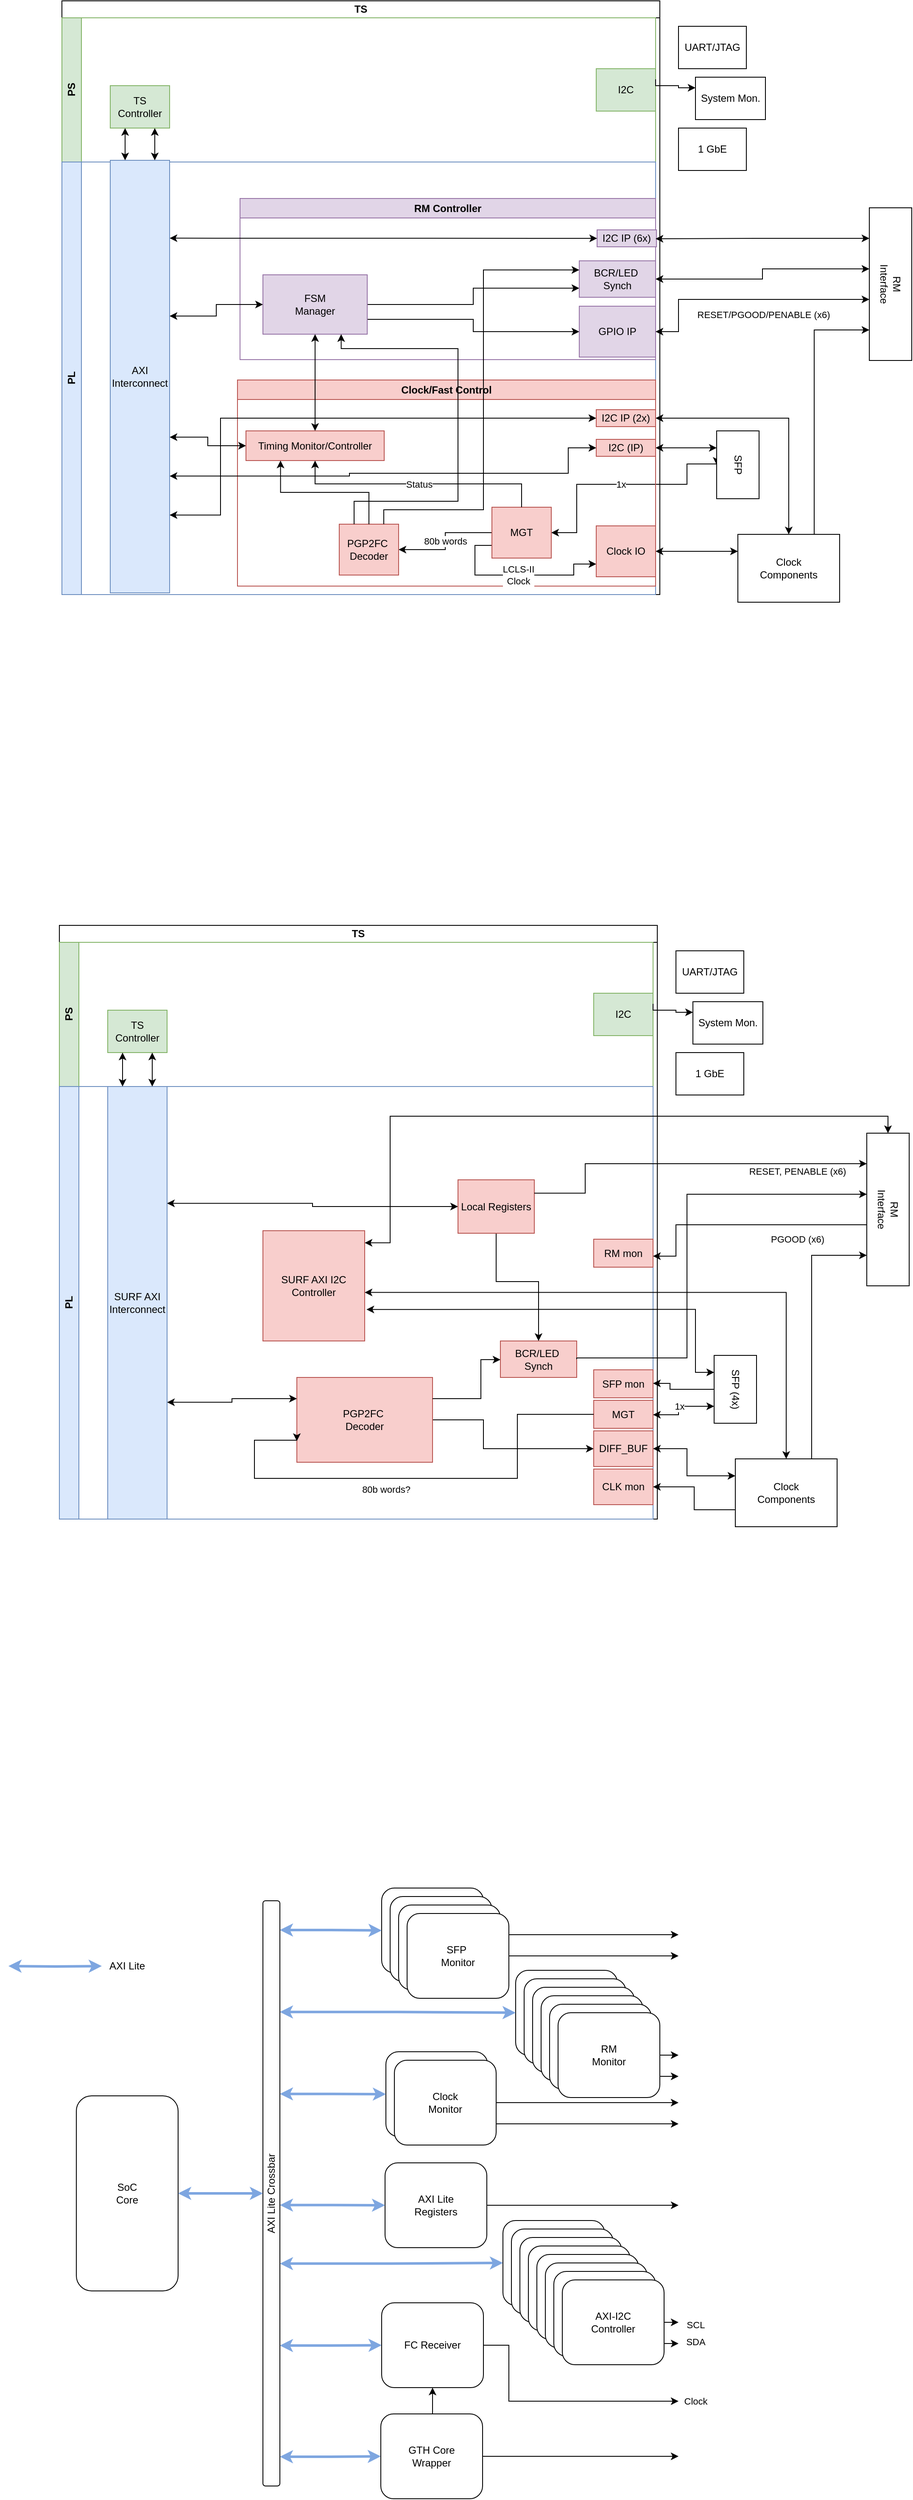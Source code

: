 <mxfile version="24.7.6">
  <diagram name="Page-1" id="CqhaXGUnET5LxAteUmj5">
    <mxGraphModel dx="1434" dy="795" grid="1" gridSize="10" guides="1" tooltips="1" connect="1" arrows="1" fold="1" page="1" pageScale="1" pageWidth="850" pageHeight="1100" math="0" shadow="0">
      <root>
        <mxCell id="0" />
        <mxCell id="1" parent="0" />
        <mxCell id="Aew9ZYFixLs8qTHqgGnk-2" value="TS" style="swimlane;whiteSpace=wrap;html=1;startSize=20;" parent="1" vertex="1">
          <mxGeometry x="73" y="50" width="705" height="700" as="geometry" />
        </mxCell>
        <mxCell id="Aew9ZYFixLs8qTHqgGnk-7" value="PS" style="swimlane;horizontal=0;whiteSpace=wrap;html=1;startSize=23;fillColor=#d5e8d4;strokeColor=#82b366;" parent="Aew9ZYFixLs8qTHqgGnk-2" vertex="1">
          <mxGeometry y="20" width="700" height="170" as="geometry">
            <mxRectangle y="20" width="50" height="40" as="alternateBounds" />
          </mxGeometry>
        </mxCell>
        <mxCell id="Aew9ZYFixLs8qTHqgGnk-25" value="I2C" style="rounded=0;whiteSpace=wrap;html=1;fillColor=#d5e8d4;strokeColor=#82b366;" parent="Aew9ZYFixLs8qTHqgGnk-7" vertex="1">
          <mxGeometry x="630" y="60" width="70" height="50" as="geometry" />
        </mxCell>
        <mxCell id="GRR1u5Q0CJ5hzIqDat_0-5" value="TS Controller" style="rounded=0;whiteSpace=wrap;html=1;fillColor=#d5e8d4;strokeColor=#82b366;" parent="Aew9ZYFixLs8qTHqgGnk-7" vertex="1">
          <mxGeometry x="57" y="80" width="70" height="50" as="geometry" />
        </mxCell>
        <mxCell id="Aew9ZYFixLs8qTHqgGnk-9" value="PL" style="swimlane;horizontal=0;whiteSpace=wrap;html=1;startSize=23;fillColor=#dae8fc;strokeColor=#6c8ebf;" parent="Aew9ZYFixLs8qTHqgGnk-2" vertex="1">
          <mxGeometry y="190" width="700" height="510" as="geometry">
            <mxRectangle y="30" width="50" height="40" as="alternateBounds" />
          </mxGeometry>
        </mxCell>
        <mxCell id="Aew9ZYFixLs8qTHqgGnk-12" value="AXI&lt;br&gt;Interconnect" style="rounded=0;whiteSpace=wrap;html=1;points=[[0,0,0,0,0],[0,0.25,0,0,0],[0,0.5,0,0,0],[0,0.75,0,0,0],[0,1,0,0,0],[0.25,0,0,0,0],[0.25,1,0,0,0],[0.5,0,0,0,0],[0.5,1,0,0,0],[0.75,0,0,0,0],[0.75,1,0,0,0],[1,0,0,0,0],[1,0.09,0,0,0],[1,0.18,0,0,0],[1,0.27,0,0,0],[1,0.36,0,0,0],[1,0.45,0,0,0],[1,0.55,0,0,0],[1,0.64,0,0,0],[1,0.73,0,0,0],[1,0.82,0,0,0],[1,0.91,0,0,0],[1,1,0,0,0]];fillColor=#dae8fc;strokeColor=#6c8ebf;" parent="Aew9ZYFixLs8qTHqgGnk-9" vertex="1">
          <mxGeometry x="57" y="-2" width="70" height="510" as="geometry" />
        </mxCell>
        <mxCell id="Aew9ZYFixLs8qTHqgGnk-63" value="RM Controller" style="swimlane;whiteSpace=wrap;html=1;shadow=0;fillColor=#e1d5e7;strokeColor=#9673a6;" parent="Aew9ZYFixLs8qTHqgGnk-9" vertex="1">
          <mxGeometry x="210" y="43" width="490" height="190" as="geometry">
            <mxRectangle x="210" y="43" width="110" height="30" as="alternateBounds" />
          </mxGeometry>
        </mxCell>
        <mxCell id="Aew9ZYFixLs8qTHqgGnk-15" value="I2C IP (6x)" style="rounded=0;whiteSpace=wrap;html=1;fillColor=#e1d5e7;strokeColor=#9673a6;" parent="Aew9ZYFixLs8qTHqgGnk-63" vertex="1">
          <mxGeometry x="421" y="37" width="70" height="20" as="geometry" />
        </mxCell>
        <mxCell id="Aew9ZYFixLs8qTHqgGnk-67" value="GPIO IP" style="rounded=0;whiteSpace=wrap;html=1;fillColor=#e1d5e7;strokeColor=#9673a6;" parent="Aew9ZYFixLs8qTHqgGnk-63" vertex="1">
          <mxGeometry x="400" y="127" width="90" height="60" as="geometry" />
        </mxCell>
        <mxCell id="cQSuOGyOB_pb9bCfW72r-6" style="edgeStyle=orthogonalEdgeStyle;rounded=0;orthogonalLoop=1;jettySize=auto;html=1;exitX=1;exitY=0.75;exitDx=0;exitDy=0;entryX=0;entryY=0.5;entryDx=0;entryDy=0;" parent="Aew9ZYFixLs8qTHqgGnk-63" source="cQSuOGyOB_pb9bCfW72r-3" target="Aew9ZYFixLs8qTHqgGnk-67" edge="1">
          <mxGeometry relative="1" as="geometry" />
        </mxCell>
        <mxCell id="cQSuOGyOB_pb9bCfW72r-7" style="edgeStyle=orthogonalEdgeStyle;rounded=0;orthogonalLoop=1;jettySize=auto;html=1;exitX=1;exitY=0.5;exitDx=0;exitDy=0;entryX=0;entryY=0.75;entryDx=0;entryDy=0;" parent="Aew9ZYFixLs8qTHqgGnk-63" source="cQSuOGyOB_pb9bCfW72r-3" target="cQSuOGyOB_pb9bCfW72r-4" edge="1">
          <mxGeometry relative="1" as="geometry" />
        </mxCell>
        <mxCell id="cQSuOGyOB_pb9bCfW72r-3" value="FSM&lt;br&gt;Manager" style="rounded=0;whiteSpace=wrap;html=1;fillColor=#e1d5e7;strokeColor=#9673a6;" parent="Aew9ZYFixLs8qTHqgGnk-63" vertex="1">
          <mxGeometry x="27" y="90" width="123" height="70" as="geometry" />
        </mxCell>
        <mxCell id="cQSuOGyOB_pb9bCfW72r-4" value="BCR/LED&amp;nbsp;&lt;br&gt;Synch" style="rounded=0;whiteSpace=wrap;html=1;fillColor=#e1d5e7;strokeColor=#9673a6;" parent="Aew9ZYFixLs8qTHqgGnk-63" vertex="1">
          <mxGeometry x="400" y="73.5" width="90" height="43" as="geometry" />
        </mxCell>
        <mxCell id="cQSuOGyOB_pb9bCfW72r-9" style="edgeStyle=orthogonalEdgeStyle;rounded=0;orthogonalLoop=1;jettySize=auto;html=1;exitX=0;exitY=0.5;exitDx=0;exitDy=0;entryX=1;entryY=0.18;entryDx=0;entryDy=0;entryPerimeter=0;startArrow=classic;startFill=1;" parent="Aew9ZYFixLs8qTHqgGnk-9" source="Aew9ZYFixLs8qTHqgGnk-15" target="Aew9ZYFixLs8qTHqgGnk-12" edge="1">
          <mxGeometry relative="1" as="geometry">
            <Array as="points">
              <mxPoint x="127" y="90" />
            </Array>
          </mxGeometry>
        </mxCell>
        <mxCell id="cQSuOGyOB_pb9bCfW72r-13" style="edgeStyle=orthogonalEdgeStyle;rounded=0;orthogonalLoop=1;jettySize=auto;html=1;exitX=0;exitY=0.5;exitDx=0;exitDy=0;entryX=1;entryY=0.36;entryDx=0;entryDy=0;entryPerimeter=0;startArrow=classic;startFill=1;" parent="Aew9ZYFixLs8qTHqgGnk-9" source="cQSuOGyOB_pb9bCfW72r-3" target="Aew9ZYFixLs8qTHqgGnk-12" edge="1">
          <mxGeometry relative="1" as="geometry" />
        </mxCell>
        <mxCell id="GRR1u5Q0CJ5hzIqDat_0-6" style="edgeStyle=orthogonalEdgeStyle;rounded=0;orthogonalLoop=1;jettySize=auto;html=1;exitX=0.25;exitY=1;exitDx=0;exitDy=0;entryX=0.25;entryY=0;entryDx=0;entryDy=0;entryPerimeter=0;startArrow=classic;startFill=1;" parent="Aew9ZYFixLs8qTHqgGnk-2" source="GRR1u5Q0CJ5hzIqDat_0-5" target="Aew9ZYFixLs8qTHqgGnk-12" edge="1">
          <mxGeometry relative="1" as="geometry" />
        </mxCell>
        <mxCell id="GRR1u5Q0CJ5hzIqDat_0-7" style="edgeStyle=orthogonalEdgeStyle;rounded=0;orthogonalLoop=1;jettySize=auto;html=1;exitX=0.75;exitY=1;exitDx=0;exitDy=0;entryX=0.75;entryY=0;entryDx=0;entryDy=0;entryPerimeter=0;startArrow=classic;startFill=1;" parent="Aew9ZYFixLs8qTHqgGnk-2" source="GRR1u5Q0CJ5hzIqDat_0-5" target="Aew9ZYFixLs8qTHqgGnk-12" edge="1">
          <mxGeometry relative="1" as="geometry" />
        </mxCell>
        <mxCell id="GRR1u5Q0CJ5hzIqDat_0-3" value="" style="edgeStyle=orthogonalEdgeStyle;rounded=0;orthogonalLoop=1;jettySize=auto;html=1;exitX=0.2;exitY=1;exitDx=0;exitDy=0;exitPerimeter=0;entryX=1;entryY=0.25;entryDx=0;entryDy=0;startArrow=classic;startFill=1;" parent="1" source="Aew9ZYFixLs8qTHqgGnk-18" target="Aew9ZYFixLs8qTHqgGnk-63" edge="1">
          <mxGeometry relative="1" as="geometry" />
        </mxCell>
        <mxCell id="Aew9ZYFixLs8qTHqgGnk-18" value="RM&lt;br&gt;Interface" style="rounded=0;whiteSpace=wrap;html=1;rotation=90;points=[[0,0,0,0,0],[0,0.2,0,0,0],[0,0.25,0,0,0],[0,0.4,0,0,0],[0,0.5,0,0,0],[0,0.6,0,0,0],[0,0.75,0,0,0],[0,0.8,0,0,0],[0,1,0,0,0],[0.2,1,0,0,0],[0.25,0,0,0,0],[0.4,1,0,0,0],[0.5,0,0,0,0],[0.6,1,0,0,0],[0.75,0,0,0,0],[0.8,1,0,0,0],[1,0,0,0,0],[1,0.25,0,0,0],[1,0.5,0,0,0],[1,0.75,0,0,0],[1,1,0,0,0]];" parent="1" vertex="1">
          <mxGeometry x="960" y="359" width="180" height="50" as="geometry" />
        </mxCell>
        <mxCell id="Aew9ZYFixLs8qTHqgGnk-44" value="1x" style="edgeStyle=orthogonalEdgeStyle;rounded=0;orthogonalLoop=1;jettySize=auto;html=1;exitX=0.5;exitY=1;exitDx=0;exitDy=0;entryX=1;entryY=0.5;entryDx=0;entryDy=0;startArrow=classic;startFill=1;" parent="1" source="Aew9ZYFixLs8qTHqgGnk-20" target="Aew9ZYFixLs8qTHqgGnk-32" edge="1">
          <mxGeometry relative="1" as="geometry">
            <Array as="points">
              <mxPoint x="810" y="596" />
              <mxPoint x="810" y="620" />
              <mxPoint x="680" y="620" />
              <mxPoint x="680" y="677" />
            </Array>
          </mxGeometry>
        </mxCell>
        <mxCell id="Aew9ZYFixLs8qTHqgGnk-57" style="edgeStyle=orthogonalEdgeStyle;rounded=0;orthogonalLoop=1;jettySize=auto;html=1;exitX=0.25;exitY=1;exitDx=0;exitDy=0;entryX=1;entryY=0.5;entryDx=0;entryDy=0;startArrow=classic;startFill=1;" parent="1" source="Aew9ZYFixLs8qTHqgGnk-20" target="Aew9ZYFixLs8qTHqgGnk-17" edge="1">
          <mxGeometry relative="1" as="geometry" />
        </mxCell>
        <mxCell id="Aew9ZYFixLs8qTHqgGnk-20" value="SFP" style="rounded=0;whiteSpace=wrap;html=1;rotation=90;" parent="1" vertex="1">
          <mxGeometry x="830" y="572" width="80" height="50" as="geometry" />
        </mxCell>
        <mxCell id="Aew9ZYFixLs8qTHqgGnk-23" value="System Mon." style="rounded=0;whiteSpace=wrap;html=1;rotation=0;" parent="1" vertex="1">
          <mxGeometry x="820" y="140" width="82.5" height="50" as="geometry" />
        </mxCell>
        <mxCell id="Aew9ZYFixLs8qTHqgGnk-49" style="edgeStyle=orthogonalEdgeStyle;rounded=0;orthogonalLoop=1;jettySize=auto;html=1;exitX=0.5;exitY=0;exitDx=0;exitDy=0;entryX=1;entryY=0.5;entryDx=0;entryDy=0;startArrow=classic;startFill=1;" parent="1" source="Aew9ZYFixLs8qTHqgGnk-27" target="Aew9ZYFixLs8qTHqgGnk-31" edge="1">
          <mxGeometry relative="1" as="geometry">
            <Array as="points">
              <mxPoint x="930" y="542" />
            </Array>
          </mxGeometry>
        </mxCell>
        <mxCell id="Aew9ZYFixLs8qTHqgGnk-51" style="edgeStyle=orthogonalEdgeStyle;rounded=0;orthogonalLoop=1;jettySize=auto;html=1;exitX=0;exitY=0.25;exitDx=0;exitDy=0;entryX=1;entryY=0.5;entryDx=0;entryDy=0;startArrow=classic;startFill=1;" parent="1" source="Aew9ZYFixLs8qTHqgGnk-27" target="Aew9ZYFixLs8qTHqgGnk-28" edge="1">
          <mxGeometry relative="1" as="geometry">
            <Array as="points">
              <mxPoint x="870" y="699" />
            </Array>
          </mxGeometry>
        </mxCell>
        <mxCell id="cQSuOGyOB_pb9bCfW72r-11" style="edgeStyle=orthogonalEdgeStyle;rounded=0;orthogonalLoop=1;jettySize=auto;html=1;exitX=0.75;exitY=0;exitDx=0;exitDy=0;entryX=0.8;entryY=1;entryDx=0;entryDy=0;entryPerimeter=0;" parent="1" source="Aew9ZYFixLs8qTHqgGnk-27" target="Aew9ZYFixLs8qTHqgGnk-18" edge="1">
          <mxGeometry relative="1" as="geometry">
            <Array as="points">
              <mxPoint x="960" y="438" />
            </Array>
          </mxGeometry>
        </mxCell>
        <mxCell id="Aew9ZYFixLs8qTHqgGnk-27" value="Clock&lt;br&gt;Components" style="rounded=0;whiteSpace=wrap;html=1;rotation=0;" parent="1" vertex="1">
          <mxGeometry x="870" y="679" width="120" height="80" as="geometry" />
        </mxCell>
        <mxCell id="Aew9ZYFixLs8qTHqgGnk-29" value="1 GbE" style="rounded=0;whiteSpace=wrap;html=1;rotation=0;" parent="1" vertex="1">
          <mxGeometry x="800" y="200" width="80" height="50" as="geometry" />
        </mxCell>
        <mxCell id="Aew9ZYFixLs8qTHqgGnk-30" value="UART/JTAG" style="rounded=0;whiteSpace=wrap;html=1;rotation=0;" parent="1" vertex="1">
          <mxGeometry x="800" y="80" width="80" height="50" as="geometry" />
        </mxCell>
        <mxCell id="Aew9ZYFixLs8qTHqgGnk-53" value="Clock/Fast Control" style="swimlane;whiteSpace=wrap;html=1;fillColor=#f8cecc;strokeColor=#b85450;" parent="1" vertex="1">
          <mxGeometry x="280" y="497" width="493" height="243" as="geometry">
            <mxRectangle x="280" y="497" width="140" height="30" as="alternateBounds" />
          </mxGeometry>
        </mxCell>
        <mxCell id="Aew9ZYFixLs8qTHqgGnk-33" value="Timing Monitor/Controller" style="rounded=0;whiteSpace=wrap;html=1;fillColor=#f8cecc;strokeColor=#b85450;" parent="Aew9ZYFixLs8qTHqgGnk-53" vertex="1">
          <mxGeometry x="10" y="60" width="163" height="35" as="geometry" />
        </mxCell>
        <mxCell id="Aew9ZYFixLs8qTHqgGnk-59" value="80b words" style="edgeStyle=orthogonalEdgeStyle;rounded=0;orthogonalLoop=1;jettySize=auto;html=1;exitX=0;exitY=0.5;exitDx=0;exitDy=0;entryX=1;entryY=0.5;entryDx=0;entryDy=0;" parent="Aew9ZYFixLs8qTHqgGnk-53" source="Aew9ZYFixLs8qTHqgGnk-32" target="Aew9ZYFixLs8qTHqgGnk-21" edge="1">
          <mxGeometry relative="1" as="geometry" />
        </mxCell>
        <mxCell id="cQSuOGyOB_pb9bCfW72r-1" value="LCLS-II&lt;br&gt;Clock" style="edgeStyle=orthogonalEdgeStyle;rounded=0;orthogonalLoop=1;jettySize=auto;html=1;exitX=0;exitY=0.75;exitDx=0;exitDy=0;entryX=0;entryY=0.75;entryDx=0;entryDy=0;" parent="Aew9ZYFixLs8qTHqgGnk-53" source="Aew9ZYFixLs8qTHqgGnk-32" target="Aew9ZYFixLs8qTHqgGnk-28" edge="1">
          <mxGeometry relative="1" as="geometry">
            <mxPoint x="50" y="-47" as="targetPoint" />
          </mxGeometry>
        </mxCell>
        <mxCell id="Aew9ZYFixLs8qTHqgGnk-32" value="MGT" style="rounded=0;whiteSpace=wrap;html=1;fillColor=#f8cecc;strokeColor=#b85450;" parent="Aew9ZYFixLs8qTHqgGnk-53" vertex="1">
          <mxGeometry x="300" y="150" width="70" height="60" as="geometry" />
        </mxCell>
        <mxCell id="Aew9ZYFixLs8qTHqgGnk-17" value="I2C (IP)" style="rounded=0;whiteSpace=wrap;html=1;fillColor=#f8cecc;strokeColor=#b85450;" parent="Aew9ZYFixLs8qTHqgGnk-53" vertex="1">
          <mxGeometry x="423" y="70" width="70" height="20" as="geometry" />
        </mxCell>
        <mxCell id="Aew9ZYFixLs8qTHqgGnk-21" value="PGP2FC&amp;nbsp;&lt;br&gt;Decoder" style="rounded=0;whiteSpace=wrap;html=1;fillColor=#f8cecc;strokeColor=#b85450;" parent="Aew9ZYFixLs8qTHqgGnk-53" vertex="1">
          <mxGeometry x="120" y="170" width="70" height="60" as="geometry" />
        </mxCell>
        <mxCell id="Aew9ZYFixLs8qTHqgGnk-28" value="Clock IO" style="rounded=0;whiteSpace=wrap;html=1;fillColor=#f8cecc;strokeColor=#b85450;" parent="Aew9ZYFixLs8qTHqgGnk-53" vertex="1">
          <mxGeometry x="423" y="172" width="70" height="60" as="geometry" />
        </mxCell>
        <mxCell id="Aew9ZYFixLs8qTHqgGnk-31" value="I2C IP (2x)" style="rounded=0;whiteSpace=wrap;html=1;fillColor=#f8cecc;strokeColor=#b85450;" parent="Aew9ZYFixLs8qTHqgGnk-53" vertex="1">
          <mxGeometry x="423" y="35" width="70" height="20" as="geometry" />
        </mxCell>
        <mxCell id="Aew9ZYFixLs8qTHqgGnk-42" value="Status" style="edgeStyle=orthogonalEdgeStyle;rounded=0;orthogonalLoop=1;jettySize=auto;html=1;exitX=0.5;exitY=0;exitDx=0;exitDy=0;entryX=0.5;entryY=1;entryDx=0;entryDy=0;" parent="Aew9ZYFixLs8qTHqgGnk-53" source="Aew9ZYFixLs8qTHqgGnk-32" target="Aew9ZYFixLs8qTHqgGnk-33" edge="1">
          <mxGeometry x="-0.004" relative="1" as="geometry">
            <mxPoint as="offset" />
          </mxGeometry>
        </mxCell>
        <mxCell id="Aew9ZYFixLs8qTHqgGnk-39" style="edgeStyle=orthogonalEdgeStyle;rounded=0;orthogonalLoop=1;jettySize=auto;html=1;exitX=0.25;exitY=1;exitDx=0;exitDy=0;entryX=0.5;entryY=0;entryDx=0;entryDy=0;startArrow=classic;startFill=1;endArrow=none;endFill=0;" parent="Aew9ZYFixLs8qTHqgGnk-53" source="Aew9ZYFixLs8qTHqgGnk-33" target="Aew9ZYFixLs8qTHqgGnk-21" edge="1">
          <mxGeometry relative="1" as="geometry" />
        </mxCell>
        <mxCell id="cQSuOGyOB_pb9bCfW72r-2" style="edgeStyle=orthogonalEdgeStyle;rounded=0;orthogonalLoop=1;jettySize=auto;html=1;exitX=1;exitY=0.25;exitDx=0;exitDy=0;entryX=0;entryY=0.25;entryDx=0;entryDy=0;" parent="1" source="Aew9ZYFixLs8qTHqgGnk-25" target="Aew9ZYFixLs8qTHqgGnk-23" edge="1">
          <mxGeometry relative="1" as="geometry">
            <Array as="points">
              <mxPoint x="773" y="150" />
              <mxPoint x="800" y="150" />
            </Array>
          </mxGeometry>
        </mxCell>
        <mxCell id="cQSuOGyOB_pb9bCfW72r-5" style="edgeStyle=orthogonalEdgeStyle;rounded=0;orthogonalLoop=1;jettySize=auto;html=1;exitX=0.75;exitY=0;exitDx=0;exitDy=0;entryX=0;entryY=0.25;entryDx=0;entryDy=0;" parent="1" source="Aew9ZYFixLs8qTHqgGnk-21" target="cQSuOGyOB_pb9bCfW72r-4" edge="1">
          <mxGeometry relative="1" as="geometry">
            <Array as="points">
              <mxPoint x="453" y="650" />
              <mxPoint x="570" y="650" />
              <mxPoint x="570" y="367" />
            </Array>
          </mxGeometry>
        </mxCell>
        <mxCell id="cQSuOGyOB_pb9bCfW72r-8" style="edgeStyle=orthogonalEdgeStyle;rounded=0;orthogonalLoop=1;jettySize=auto;html=1;exitX=0.5;exitY=0;exitDx=0;exitDy=0;entryX=0.5;entryY=1;entryDx=0;entryDy=0;startArrow=classic;startFill=1;" parent="1" source="Aew9ZYFixLs8qTHqgGnk-33" target="cQSuOGyOB_pb9bCfW72r-3" edge="1">
          <mxGeometry relative="1" as="geometry" />
        </mxCell>
        <mxCell id="cQSuOGyOB_pb9bCfW72r-10" style="edgeStyle=orthogonalEdgeStyle;rounded=0;orthogonalLoop=1;jettySize=auto;html=1;exitX=0;exitY=0.5;exitDx=0;exitDy=0;entryX=1;entryY=0.64;entryDx=0;entryDy=0;entryPerimeter=0;startArrow=classic;startFill=1;" parent="1" source="Aew9ZYFixLs8qTHqgGnk-33" target="Aew9ZYFixLs8qTHqgGnk-12" edge="1">
          <mxGeometry relative="1" as="geometry" />
        </mxCell>
        <mxCell id="cQSuOGyOB_pb9bCfW72r-12" style="edgeStyle=orthogonalEdgeStyle;rounded=0;orthogonalLoop=1;jettySize=auto;html=1;exitX=0.25;exitY=0;exitDx=0;exitDy=0;entryX=0.75;entryY=1;entryDx=0;entryDy=0;" parent="1" source="Aew9ZYFixLs8qTHqgGnk-21" target="cQSuOGyOB_pb9bCfW72r-3" edge="1">
          <mxGeometry relative="1" as="geometry">
            <Array as="points">
              <mxPoint x="418" y="640" />
              <mxPoint x="540" y="640" />
              <mxPoint x="540" y="460" />
              <mxPoint x="402" y="460" />
            </Array>
          </mxGeometry>
        </mxCell>
        <mxCell id="GRR1u5Q0CJ5hzIqDat_0-1" value="RESET/PGOOD/PENABLE (x6)" style="edgeStyle=orthogonalEdgeStyle;rounded=0;orthogonalLoop=1;jettySize=auto;html=1;exitX=1;exitY=0.5;exitDx=0;exitDy=0;entryX=0.6;entryY=1;entryDx=0;entryDy=0;startArrow=classic;startFill=1;entryPerimeter=0;" parent="1" source="Aew9ZYFixLs8qTHqgGnk-67" target="Aew9ZYFixLs8qTHqgGnk-18" edge="1">
          <mxGeometry x="0.138" y="-18" relative="1" as="geometry">
            <Array as="points">
              <mxPoint x="800" y="440" />
              <mxPoint x="800" y="402" />
            </Array>
            <mxPoint as="offset" />
          </mxGeometry>
        </mxCell>
        <mxCell id="GRR1u5Q0CJ5hzIqDat_0-2" style="edgeStyle=orthogonalEdgeStyle;rounded=0;orthogonalLoop=1;jettySize=auto;html=1;exitX=1;exitY=0.5;exitDx=0;exitDy=0;entryX=0.4;entryY=1;entryDx=0;entryDy=0;startArrow=classic;startFill=1;entryPerimeter=0;" parent="1" source="cQSuOGyOB_pb9bCfW72r-4" target="Aew9ZYFixLs8qTHqgGnk-18" edge="1">
          <mxGeometry relative="1" as="geometry" />
        </mxCell>
        <mxCell id="Aew9ZYFixLs8qTHqgGnk-58" style="edgeStyle=orthogonalEdgeStyle;rounded=0;orthogonalLoop=1;jettySize=auto;html=1;exitX=1;exitY=0.73;exitDx=0;exitDy=0;entryX=0;entryY=0.5;entryDx=0;entryDy=0;startArrow=classic;startFill=1;exitPerimeter=0;" parent="1" source="Aew9ZYFixLs8qTHqgGnk-12" target="Aew9ZYFixLs8qTHqgGnk-17" edge="1">
          <mxGeometry relative="1" as="geometry">
            <Array as="points">
              <mxPoint x="412" y="610" />
              <mxPoint x="412" y="607" />
              <mxPoint x="670" y="607" />
              <mxPoint x="670" y="577" />
            </Array>
          </mxGeometry>
        </mxCell>
        <mxCell id="Aew9ZYFixLs8qTHqgGnk-60" style="edgeStyle=orthogonalEdgeStyle;rounded=0;orthogonalLoop=1;jettySize=auto;html=1;exitX=1;exitY=0.82;exitDx=0;exitDy=0;entryX=0;entryY=0.5;entryDx=0;entryDy=0;startArrow=classic;startFill=1;exitPerimeter=0;" parent="1" source="Aew9ZYFixLs8qTHqgGnk-12" target="Aew9ZYFixLs8qTHqgGnk-31" edge="1">
          <mxGeometry relative="1" as="geometry">
            <Array as="points">
              <mxPoint x="260" y="656" />
              <mxPoint x="260" y="542" />
            </Array>
          </mxGeometry>
        </mxCell>
        <mxCell id="hc3b9Kr4oLnEkPz5UK-X-1" value="TS" style="swimlane;whiteSpace=wrap;html=1;startSize=20;" parent="1" vertex="1">
          <mxGeometry x="70" y="1140" width="705" height="700" as="geometry" />
        </mxCell>
        <mxCell id="hc3b9Kr4oLnEkPz5UK-X-2" value="PS" style="swimlane;horizontal=0;whiteSpace=wrap;html=1;startSize=23;fillColor=#d5e8d4;strokeColor=#82b366;" parent="hc3b9Kr4oLnEkPz5UK-X-1" vertex="1">
          <mxGeometry y="20" width="700" height="170" as="geometry">
            <mxRectangle y="20" width="50" height="40" as="alternateBounds" />
          </mxGeometry>
        </mxCell>
        <mxCell id="hc3b9Kr4oLnEkPz5UK-X-3" value="I2C" style="rounded=0;whiteSpace=wrap;html=1;fillColor=#d5e8d4;strokeColor=#82b366;" parent="hc3b9Kr4oLnEkPz5UK-X-2" vertex="1">
          <mxGeometry x="630" y="60" width="70" height="50" as="geometry" />
        </mxCell>
        <mxCell id="hc3b9Kr4oLnEkPz5UK-X-4" value="TS Controller" style="rounded=0;whiteSpace=wrap;html=1;fillColor=#d5e8d4;strokeColor=#82b366;" parent="hc3b9Kr4oLnEkPz5UK-X-2" vertex="1">
          <mxGeometry x="57" y="80" width="70" height="50" as="geometry" />
        </mxCell>
        <mxCell id="hc3b9Kr4oLnEkPz5UK-X-5" value="PL" style="swimlane;horizontal=0;whiteSpace=wrap;html=1;startSize=23;fillColor=#dae8fc;strokeColor=#6c8ebf;" parent="hc3b9Kr4oLnEkPz5UK-X-1" vertex="1">
          <mxGeometry y="190" width="700" height="510" as="geometry">
            <mxRectangle y="30" width="50" height="40" as="alternateBounds" />
          </mxGeometry>
        </mxCell>
        <mxCell id="hc3b9Kr4oLnEkPz5UK-X-6" value="SURF AXI&lt;br&gt;Interconnect" style="rounded=0;whiteSpace=wrap;html=1;points=[[0,0,0,0,0],[0,0.25,0,0,0],[0,0.5,0,0,0],[0,0.75,0,0,0],[0,1,0,0,0],[0.25,0,0,0,0],[0.25,1,0,0,0],[0.5,0,0,0,0],[0.5,1,0,0,0],[0.75,0,0,0,0],[0.75,1,0,0,0],[1,0,0,0,0],[1,0.09,0,0,0],[1,0.18,0,0,0],[1,0.27,0,0,0],[1,0.36,0,0,0],[1,0.45,0,0,0],[1,0.55,0,0,0],[1,0.64,0,0,0],[1,0.73,0,0,0],[1,0.82,0,0,0],[1,0.91,0,0,0],[1,1,0,0,0]];fillColor=#dae8fc;strokeColor=#6c8ebf;" parent="hc3b9Kr4oLnEkPz5UK-X-5" vertex="1">
          <mxGeometry x="57" width="70" height="510" as="geometry" />
        </mxCell>
        <mxCell id="bX1xt0Oss3ZW4KLkm2Nj-4" style="edgeStyle=orthogonalEdgeStyle;rounded=0;orthogonalLoop=1;jettySize=auto;html=1;exitX=1;exitY=0.5;exitDx=0;exitDy=0;entryX=0;entryY=0.5;entryDx=0;entryDy=0;" parent="hc3b9Kr4oLnEkPz5UK-X-5" source="hc3b9Kr4oLnEkPz5UK-X-36" target="hc3b9Kr4oLnEkPz5UK-X-37" edge="1">
          <mxGeometry relative="1" as="geometry">
            <Array as="points">
              <mxPoint x="500" y="393" />
              <mxPoint x="500" y="427" />
            </Array>
          </mxGeometry>
        </mxCell>
        <mxCell id="hc3b9Kr4oLnEkPz5UK-X-36" value="PGP2FC&amp;nbsp;&lt;br&gt;Decoder" style="rounded=0;whiteSpace=wrap;html=1;fillColor=#f8cecc;strokeColor=#b85450;" parent="hc3b9Kr4oLnEkPz5UK-X-5" vertex="1">
          <mxGeometry x="280" y="343" width="160" height="100" as="geometry" />
        </mxCell>
        <mxCell id="hc3b9Kr4oLnEkPz5UK-X-13" value="BCR/LED&amp;nbsp;&lt;br&gt;Synch" style="rounded=0;whiteSpace=wrap;html=1;fillColor=#f8cecc;strokeColor=#b85450;" parent="hc3b9Kr4oLnEkPz5UK-X-5" vertex="1">
          <mxGeometry x="520" y="300" width="90" height="43" as="geometry" />
        </mxCell>
        <mxCell id="bX1xt0Oss3ZW4KLkm2Nj-2" value="SFP mon" style="rounded=0;whiteSpace=wrap;html=1;fillColor=#f8cecc;strokeColor=#b85450;" parent="hc3b9Kr4oLnEkPz5UK-X-5" vertex="1">
          <mxGeometry x="630" y="334" width="70" height="33" as="geometry" />
        </mxCell>
        <mxCell id="hc3b9Kr4oLnEkPz5UK-X-34" value="MGT" style="rounded=0;whiteSpace=wrap;html=1;fillColor=#f8cecc;strokeColor=#b85450;" parent="hc3b9Kr4oLnEkPz5UK-X-5" vertex="1">
          <mxGeometry x="630" y="370" width="70" height="33" as="geometry" />
        </mxCell>
        <mxCell id="hc3b9Kr4oLnEkPz5UK-X-37" value="DIFF_BUF" style="rounded=0;whiteSpace=wrap;html=1;fillColor=#f8cecc;strokeColor=#b85450;" parent="hc3b9Kr4oLnEkPz5UK-X-5" vertex="1">
          <mxGeometry x="630" y="406" width="70" height="42" as="geometry" />
        </mxCell>
        <mxCell id="bX1xt0Oss3ZW4KLkm2Nj-1" style="edgeStyle=orthogonalEdgeStyle;rounded=0;orthogonalLoop=1;jettySize=auto;html=1;exitX=0;exitY=0.25;exitDx=0;exitDy=0;entryX=1;entryY=0.73;entryDx=0;entryDy=0;entryPerimeter=0;startArrow=classic;startFill=1;" parent="hc3b9Kr4oLnEkPz5UK-X-5" source="hc3b9Kr4oLnEkPz5UK-X-36" target="hc3b9Kr4oLnEkPz5UK-X-6" edge="1">
          <mxGeometry relative="1" as="geometry" />
        </mxCell>
        <mxCell id="hc3b9Kr4oLnEkPz5UK-X-42" style="edgeStyle=orthogonalEdgeStyle;rounded=0;orthogonalLoop=1;jettySize=auto;html=1;entryX=0;entryY=0.5;entryDx=0;entryDy=0;exitX=1;exitY=0.25;exitDx=0;exitDy=0;" parent="hc3b9Kr4oLnEkPz5UK-X-5" source="hc3b9Kr4oLnEkPz5UK-X-36" target="hc3b9Kr4oLnEkPz5UK-X-13" edge="1">
          <mxGeometry relative="1" as="geometry">
            <Array as="points">
              <mxPoint x="497" y="368" />
              <mxPoint x="497" y="322" />
              <mxPoint x="520" y="322" />
            </Array>
            <mxPoint x="380" y="400" as="sourcePoint" />
          </mxGeometry>
        </mxCell>
        <mxCell id="hc3b9Kr4oLnEkPz5UK-X-32" value="80b words?" style="edgeStyle=orthogonalEdgeStyle;rounded=0;orthogonalLoop=1;jettySize=auto;html=1;exitX=0;exitY=0.5;exitDx=0;exitDy=0;entryX=0;entryY=0.75;entryDx=0;entryDy=0;" parent="hc3b9Kr4oLnEkPz5UK-X-5" source="hc3b9Kr4oLnEkPz5UK-X-34" target="hc3b9Kr4oLnEkPz5UK-X-36" edge="1">
          <mxGeometry x="0.121" y="13" relative="1" as="geometry">
            <Array as="points">
              <mxPoint x="540" y="386" />
              <mxPoint x="540" y="462" />
              <mxPoint x="230" y="462" />
              <mxPoint x="230" y="417" />
              <mxPoint x="280" y="417" />
            </Array>
            <mxPoint as="offset" />
            <mxPoint x="280" y="367" as="targetPoint" />
          </mxGeometry>
        </mxCell>
        <mxCell id="bX1xt0Oss3ZW4KLkm2Nj-5" value="RM mon" style="rounded=0;whiteSpace=wrap;html=1;fillColor=#f8cecc;strokeColor=#b85450;" parent="hc3b9Kr4oLnEkPz5UK-X-5" vertex="1">
          <mxGeometry x="630" y="180" width="70" height="33" as="geometry" />
        </mxCell>
        <mxCell id="bX1xt0Oss3ZW4KLkm2Nj-9" style="edgeStyle=orthogonalEdgeStyle;rounded=0;orthogonalLoop=1;jettySize=auto;html=1;exitX=0.5;exitY=1;exitDx=0;exitDy=0;entryX=0.5;entryY=0;entryDx=0;entryDy=0;" parent="hc3b9Kr4oLnEkPz5UK-X-5" source="bX1xt0Oss3ZW4KLkm2Nj-6" target="hc3b9Kr4oLnEkPz5UK-X-13" edge="1">
          <mxGeometry relative="1" as="geometry">
            <Array as="points">
              <mxPoint x="515" y="230" />
              <mxPoint x="565" y="230" />
            </Array>
          </mxGeometry>
        </mxCell>
        <mxCell id="bX1xt0Oss3ZW4KLkm2Nj-6" value="Local Registers" style="rounded=0;whiteSpace=wrap;html=1;fillColor=#f8cecc;strokeColor=#b85450;" parent="hc3b9Kr4oLnEkPz5UK-X-5" vertex="1">
          <mxGeometry x="470" y="110" width="90" height="63" as="geometry" />
        </mxCell>
        <mxCell id="bX1xt0Oss3ZW4KLkm2Nj-7" style="edgeStyle=orthogonalEdgeStyle;rounded=0;orthogonalLoop=1;jettySize=auto;html=1;exitX=0;exitY=0.5;exitDx=0;exitDy=0;entryX=1;entryY=0.27;entryDx=0;entryDy=0;entryPerimeter=0;startArrow=classic;startFill=1;" parent="hc3b9Kr4oLnEkPz5UK-X-5" source="bX1xt0Oss3ZW4KLkm2Nj-6" target="hc3b9Kr4oLnEkPz5UK-X-6" edge="1">
          <mxGeometry relative="1" as="geometry" />
        </mxCell>
        <mxCell id="bX1xt0Oss3ZW4KLkm2Nj-11" value="CLK mon" style="rounded=0;whiteSpace=wrap;html=1;fillColor=#f8cecc;strokeColor=#b85450;" parent="hc3b9Kr4oLnEkPz5UK-X-5" vertex="1">
          <mxGeometry x="630" y="451" width="70" height="42" as="geometry" />
        </mxCell>
        <mxCell id="bX1xt0Oss3ZW4KLkm2Nj-29" value="SURF AXI I2C &lt;br&gt;Controller" style="rounded=0;whiteSpace=wrap;html=1;fillColor=#f8cecc;strokeColor=#b85450;points=[[0,0,0,0,0],[0,0.25,0,0,0],[0,0.5,0,0,0],[0,0.75,0,0,0],[0,1,0,0,0],[0.25,0,0,0,0],[0.25,1,0,0,0],[0.5,0,0,0,0],[0.5,1,0,0,0],[0.75,0,0,0,0],[0.75,1,0,0,0],[1,0,0,0,0],[1,0.11,0,0,0],[1,0.22,0,0,0],[1,0.33,0,0,0],[1,0.44,0,0,0],[1,0.56,0,0,0],[1,0.67,0,0,0],[1,0.78,0,0,0],[1,0.89,0,0,0],[1,1,0,0,0]];" parent="hc3b9Kr4oLnEkPz5UK-X-5" vertex="1">
          <mxGeometry x="240" y="170" width="120" height="130" as="geometry" />
        </mxCell>
        <mxCell id="hc3b9Kr4oLnEkPz5UK-X-16" style="edgeStyle=orthogonalEdgeStyle;rounded=0;orthogonalLoop=1;jettySize=auto;html=1;exitX=0.25;exitY=1;exitDx=0;exitDy=0;entryX=0.25;entryY=0;entryDx=0;entryDy=0;entryPerimeter=0;startArrow=classic;startFill=1;" parent="hc3b9Kr4oLnEkPz5UK-X-1" source="hc3b9Kr4oLnEkPz5UK-X-4" target="hc3b9Kr4oLnEkPz5UK-X-6" edge="1">
          <mxGeometry relative="1" as="geometry" />
        </mxCell>
        <mxCell id="hc3b9Kr4oLnEkPz5UK-X-17" style="edgeStyle=orthogonalEdgeStyle;rounded=0;orthogonalLoop=1;jettySize=auto;html=1;exitX=0.75;exitY=1;exitDx=0;exitDy=0;entryX=0.75;entryY=0;entryDx=0;entryDy=0;entryPerimeter=0;startArrow=classic;startFill=1;" parent="hc3b9Kr4oLnEkPz5UK-X-1" source="hc3b9Kr4oLnEkPz5UK-X-4" target="hc3b9Kr4oLnEkPz5UK-X-6" edge="1">
          <mxGeometry relative="1" as="geometry" />
        </mxCell>
        <mxCell id="hc3b9Kr4oLnEkPz5UK-X-18" value="" style="edgeStyle=orthogonalEdgeStyle;rounded=0;orthogonalLoop=1;jettySize=auto;html=1;exitX=0;exitY=0.5;exitDx=0;exitDy=0;exitPerimeter=0;entryX=1;entryY=0.11;entryDx=0;entryDy=0;startArrow=classic;startFill=1;entryPerimeter=0;" parent="1" source="hc3b9Kr4oLnEkPz5UK-X-19" target="bX1xt0Oss3ZW4KLkm2Nj-29" edge="1">
          <mxGeometry relative="1" as="geometry">
            <mxPoint x="770" y="1420.5" as="targetPoint" />
            <Array as="points">
              <mxPoint x="1047" y="1365" />
              <mxPoint x="460" y="1365" />
              <mxPoint x="460" y="1514" />
            </Array>
          </mxGeometry>
        </mxCell>
        <mxCell id="hc3b9Kr4oLnEkPz5UK-X-19" value="RM&lt;br&gt;Interface" style="rounded=0;whiteSpace=wrap;html=1;rotation=90;points=[[0,0,0,0,0],[0,0.2,0,0,0],[0,0.25,0,0,0],[0,0.4,0,0,0],[0,0.5,0,0,0],[0,0.6,0,0,0],[0,0.75,0,0,0],[0,0.8,0,0,0],[0,1,0,0,0],[0.2,1,0,0,0],[0.25,0,0,0,0],[0.4,1,0,0,0],[0.5,0,0,0,0],[0.6,1,0,0,0],[0.75,0,0,0,0],[0.8,1,0,0,0],[1,0,0,0,0],[1,0.25,0,0,0],[1,0.5,0,0,0],[1,0.75,0,0,0],[1,1,0,0,0]];" parent="1" vertex="1">
          <mxGeometry x="957" y="1450" width="180" height="50" as="geometry" />
        </mxCell>
        <mxCell id="hc3b9Kr4oLnEkPz5UK-X-20" value="1x" style="edgeStyle=orthogonalEdgeStyle;rounded=0;orthogonalLoop=1;jettySize=auto;html=1;exitX=0.75;exitY=1;exitDx=0;exitDy=0;entryX=1;entryY=0.5;entryDx=0;entryDy=0;startArrow=classic;startFill=1;" parent="1" source="hc3b9Kr4oLnEkPz5UK-X-22" target="hc3b9Kr4oLnEkPz5UK-X-34" edge="1">
          <mxGeometry x="-0.004" relative="1" as="geometry">
            <Array as="points">
              <mxPoint x="800" y="1707" />
              <mxPoint x="800" y="1717" />
              <mxPoint x="770" y="1717" />
            </Array>
            <mxPoint as="offset" />
          </mxGeometry>
        </mxCell>
        <mxCell id="hc3b9Kr4oLnEkPz5UK-X-21" style="edgeStyle=orthogonalEdgeStyle;rounded=0;orthogonalLoop=1;jettySize=auto;html=1;exitX=0.25;exitY=1;exitDx=0;exitDy=0;entryX=1.018;entryY=0.714;entryDx=0;entryDy=0;startArrow=classic;startFill=1;entryPerimeter=0;" parent="1" source="hc3b9Kr4oLnEkPz5UK-X-22" target="bX1xt0Oss3ZW4KLkm2Nj-29" edge="1">
          <mxGeometry relative="1" as="geometry">
            <mxPoint x="770" y="1667" as="targetPoint" />
            <Array as="points">
              <mxPoint x="820" y="1667" />
              <mxPoint x="820" y="1593" />
            </Array>
          </mxGeometry>
        </mxCell>
        <mxCell id="bX1xt0Oss3ZW4KLkm2Nj-3" style="edgeStyle=orthogonalEdgeStyle;rounded=0;orthogonalLoop=1;jettySize=auto;html=1;exitX=0.5;exitY=1;exitDx=0;exitDy=0;entryX=1;entryY=0.5;entryDx=0;entryDy=0;" parent="1" source="hc3b9Kr4oLnEkPz5UK-X-22" target="bX1xt0Oss3ZW4KLkm2Nj-2" edge="1">
          <mxGeometry relative="1" as="geometry">
            <mxPoint x="770" y="1708.5" as="targetPoint" />
            <Array as="points">
              <mxPoint x="790" y="1687" />
              <mxPoint x="790" y="1680" />
              <mxPoint x="770" y="1680" />
            </Array>
          </mxGeometry>
        </mxCell>
        <mxCell id="hc3b9Kr4oLnEkPz5UK-X-22" value="SFP (4x)" style="rounded=0;whiteSpace=wrap;html=1;rotation=90;" parent="1" vertex="1">
          <mxGeometry x="827" y="1662" width="80" height="50" as="geometry" />
        </mxCell>
        <mxCell id="hc3b9Kr4oLnEkPz5UK-X-23" value="System Mon." style="rounded=0;whiteSpace=wrap;html=1;rotation=0;" parent="1" vertex="1">
          <mxGeometry x="817" y="1230" width="82.5" height="50" as="geometry" />
        </mxCell>
        <mxCell id="hc3b9Kr4oLnEkPz5UK-X-24" style="edgeStyle=orthogonalEdgeStyle;rounded=0;orthogonalLoop=1;jettySize=auto;html=1;exitX=0.5;exitY=0;exitDx=0;exitDy=0;entryX=1;entryY=0.56;entryDx=0;entryDy=0;startArrow=classic;startFill=1;entryPerimeter=0;" parent="1" source="hc3b9Kr4oLnEkPz5UK-X-27" target="bX1xt0Oss3ZW4KLkm2Nj-29" edge="1">
          <mxGeometry relative="1" as="geometry">
            <Array as="points">
              <mxPoint x="927" y="1573" />
            </Array>
            <mxPoint x="770" y="1632" as="targetPoint" />
          </mxGeometry>
        </mxCell>
        <mxCell id="hc3b9Kr4oLnEkPz5UK-X-25" style="edgeStyle=orthogonalEdgeStyle;rounded=0;orthogonalLoop=1;jettySize=auto;html=1;exitX=0;exitY=0.25;exitDx=0;exitDy=0;entryX=1;entryY=0.5;entryDx=0;entryDy=0;startArrow=classic;startFill=1;" parent="1" source="hc3b9Kr4oLnEkPz5UK-X-27" target="hc3b9Kr4oLnEkPz5UK-X-37" edge="1">
          <mxGeometry relative="1" as="geometry">
            <Array as="points">
              <mxPoint x="810" y="1789" />
              <mxPoint x="810" y="1757" />
            </Array>
          </mxGeometry>
        </mxCell>
        <mxCell id="hc3b9Kr4oLnEkPz5UK-X-26" style="edgeStyle=orthogonalEdgeStyle;rounded=0;orthogonalLoop=1;jettySize=auto;html=1;exitX=0.75;exitY=0;exitDx=0;exitDy=0;entryX=0.8;entryY=1;entryDx=0;entryDy=0;entryPerimeter=0;" parent="1" source="hc3b9Kr4oLnEkPz5UK-X-27" target="hc3b9Kr4oLnEkPz5UK-X-19" edge="1">
          <mxGeometry relative="1" as="geometry">
            <Array as="points">
              <mxPoint x="957" y="1529" />
            </Array>
          </mxGeometry>
        </mxCell>
        <mxCell id="bX1xt0Oss3ZW4KLkm2Nj-12" style="edgeStyle=orthogonalEdgeStyle;rounded=0;orthogonalLoop=1;jettySize=auto;html=1;exitX=0;exitY=0.75;exitDx=0;exitDy=0;entryX=1;entryY=0.5;entryDx=0;entryDy=0;" parent="1" source="hc3b9Kr4oLnEkPz5UK-X-27" target="bX1xt0Oss3ZW4KLkm2Nj-11" edge="1">
          <mxGeometry relative="1" as="geometry" />
        </mxCell>
        <mxCell id="hc3b9Kr4oLnEkPz5UK-X-27" value="Clock&lt;br&gt;Components" style="rounded=0;whiteSpace=wrap;html=1;rotation=0;" parent="1" vertex="1">
          <mxGeometry x="867" y="1769" width="120" height="80" as="geometry" />
        </mxCell>
        <mxCell id="hc3b9Kr4oLnEkPz5UK-X-28" value="1 GbE" style="rounded=0;whiteSpace=wrap;html=1;rotation=0;" parent="1" vertex="1">
          <mxGeometry x="797" y="1290" width="80" height="50" as="geometry" />
        </mxCell>
        <mxCell id="hc3b9Kr4oLnEkPz5UK-X-29" value="UART/JTAG" style="rounded=0;whiteSpace=wrap;html=1;rotation=0;" parent="1" vertex="1">
          <mxGeometry x="797" y="1170" width="80" height="50" as="geometry" />
        </mxCell>
        <mxCell id="hc3b9Kr4oLnEkPz5UK-X-41" style="edgeStyle=orthogonalEdgeStyle;rounded=0;orthogonalLoop=1;jettySize=auto;html=1;exitX=1;exitY=0.25;exitDx=0;exitDy=0;entryX=0;entryY=0.25;entryDx=0;entryDy=0;" parent="1" source="hc3b9Kr4oLnEkPz5UK-X-3" target="hc3b9Kr4oLnEkPz5UK-X-23" edge="1">
          <mxGeometry relative="1" as="geometry">
            <Array as="points">
              <mxPoint x="770" y="1240" />
              <mxPoint x="797" y="1240" />
            </Array>
          </mxGeometry>
        </mxCell>
        <mxCell id="hc3b9Kr4oLnEkPz5UK-X-46" value="PGOOD (x6)" style="edgeStyle=orthogonalEdgeStyle;rounded=0;orthogonalLoop=1;jettySize=auto;html=1;exitX=1;exitY=0.5;exitDx=0;exitDy=0;entryX=0.6;entryY=1;entryDx=0;entryDy=0;startArrow=classic;startFill=1;entryPerimeter=0;endArrow=none;endFill=0;" parent="1" target="hc3b9Kr4oLnEkPz5UK-X-19" edge="1">
          <mxGeometry x="0.432" y="-17" relative="1" as="geometry">
            <Array as="points">
              <mxPoint x="797" y="1530" />
              <mxPoint x="797" y="1493" />
            </Array>
            <mxPoint as="offset" />
            <mxPoint x="770" y="1530" as="sourcePoint" />
          </mxGeometry>
        </mxCell>
        <mxCell id="hc3b9Kr4oLnEkPz5UK-X-47" style="edgeStyle=orthogonalEdgeStyle;rounded=0;orthogonalLoop=1;jettySize=auto;html=1;exitX=1;exitY=0.5;exitDx=0;exitDy=0;entryX=0.4;entryY=1;entryDx=0;entryDy=0;startArrow=none;startFill=0;entryPerimeter=0;" parent="1" source="hc3b9Kr4oLnEkPz5UK-X-13" target="hc3b9Kr4oLnEkPz5UK-X-19" edge="1">
          <mxGeometry relative="1" as="geometry">
            <Array as="points">
              <mxPoint x="680" y="1650" />
              <mxPoint x="810" y="1650" />
              <mxPoint x="810" y="1457" />
            </Array>
          </mxGeometry>
        </mxCell>
        <mxCell id="bX1xt0Oss3ZW4KLkm2Nj-10" value="RESET, PENABLE (x6)" style="edgeStyle=orthogonalEdgeStyle;rounded=0;orthogonalLoop=1;jettySize=auto;html=1;exitX=1;exitY=0.25;exitDx=0;exitDy=0;entryX=0.2;entryY=1;entryDx=0;entryDy=0;entryPerimeter=0;" parent="1" source="bX1xt0Oss3ZW4KLkm2Nj-6" edge="1">
          <mxGeometry x="0.616" y="-9" relative="1" as="geometry">
            <mxPoint x="630" y="1508.5" as="sourcePoint" />
            <mxPoint x="1022" y="1421" as="targetPoint" />
            <Array as="points">
              <mxPoint x="690" y="1456" />
              <mxPoint x="690" y="1421" />
            </Array>
            <mxPoint as="offset" />
          </mxGeometry>
        </mxCell>
        <mxCell id="ELnPyIcRB5BbH6rXsuwe-1" value="SoC&lt;div&gt;Core&lt;/div&gt;" style="rounded=1;whiteSpace=wrap;html=1;" vertex="1" parent="1">
          <mxGeometry x="90" y="2520" width="120" height="230" as="geometry" />
        </mxCell>
        <mxCell id="ELnPyIcRB5BbH6rXsuwe-2" value="SFP&amp;nbsp;&lt;div&gt;Monitor&lt;/div&gt;" style="rounded=1;whiteSpace=wrap;html=1;" vertex="1" parent="1">
          <mxGeometry x="450" y="2275" width="120" height="100" as="geometry" />
        </mxCell>
        <mxCell id="ELnPyIcRB5BbH6rXsuwe-3" value="SFP&amp;nbsp;&lt;div&gt;Monitor&lt;/div&gt;" style="rounded=1;whiteSpace=wrap;html=1;" vertex="1" parent="1">
          <mxGeometry x="460" y="2285" width="120" height="100" as="geometry" />
        </mxCell>
        <mxCell id="ELnPyIcRB5BbH6rXsuwe-4" value="SFP&amp;nbsp;&lt;div&gt;Monitor&lt;/div&gt;" style="rounded=1;whiteSpace=wrap;html=1;" vertex="1" parent="1">
          <mxGeometry x="470" y="2295" width="120" height="100" as="geometry" />
        </mxCell>
        <mxCell id="ELnPyIcRB5BbH6rXsuwe-42" style="edgeStyle=orthogonalEdgeStyle;rounded=0;orthogonalLoop=1;jettySize=auto;html=1;exitX=1;exitY=0.5;exitDx=0;exitDy=0;" edge="1" parent="1" source="ELnPyIcRB5BbH6rXsuwe-5">
          <mxGeometry relative="1" as="geometry">
            <mxPoint x="800" y="2355" as="targetPoint" />
          </mxGeometry>
        </mxCell>
        <mxCell id="ELnPyIcRB5BbH6rXsuwe-44" style="edgeStyle=orthogonalEdgeStyle;rounded=0;orthogonalLoop=1;jettySize=auto;html=1;exitX=1;exitY=0.25;exitDx=0;exitDy=0;" edge="1" parent="1" source="ELnPyIcRB5BbH6rXsuwe-5">
          <mxGeometry relative="1" as="geometry">
            <mxPoint x="800" y="2330" as="targetPoint" />
          </mxGeometry>
        </mxCell>
        <mxCell id="ELnPyIcRB5BbH6rXsuwe-5" value="SFP&amp;nbsp;&lt;div&gt;Monitor&lt;/div&gt;" style="rounded=1;whiteSpace=wrap;html=1;" vertex="1" parent="1">
          <mxGeometry x="480" y="2305" width="120" height="100" as="geometry" />
        </mxCell>
        <mxCell id="ELnPyIcRB5BbH6rXsuwe-6" value="RM&lt;br&gt;Monitor" style="rounded=1;whiteSpace=wrap;html=1;" vertex="1" parent="1">
          <mxGeometry x="608" y="2372" width="120" height="100" as="geometry" />
        </mxCell>
        <mxCell id="ELnPyIcRB5BbH6rXsuwe-7" value="RM&lt;br&gt;Monitor" style="rounded=1;whiteSpace=wrap;html=1;" vertex="1" parent="1">
          <mxGeometry x="618" y="2382" width="120" height="100" as="geometry" />
        </mxCell>
        <mxCell id="ELnPyIcRB5BbH6rXsuwe-8" value="RM&lt;br&gt;Monitor" style="rounded=1;whiteSpace=wrap;html=1;" vertex="1" parent="1">
          <mxGeometry x="628" y="2392" width="120" height="100" as="geometry" />
        </mxCell>
        <mxCell id="ELnPyIcRB5BbH6rXsuwe-9" value="RM&lt;br&gt;Monitor" style="rounded=1;whiteSpace=wrap;html=1;" vertex="1" parent="1">
          <mxGeometry x="638" y="2402" width="120" height="100" as="geometry" />
        </mxCell>
        <mxCell id="ELnPyIcRB5BbH6rXsuwe-10" value="RM&lt;br&gt;Monitor" style="rounded=1;whiteSpace=wrap;html=1;" vertex="1" parent="1">
          <mxGeometry x="648" y="2412" width="120" height="100" as="geometry" />
        </mxCell>
        <mxCell id="ELnPyIcRB5BbH6rXsuwe-38" style="edgeStyle=orthogonalEdgeStyle;rounded=0;orthogonalLoop=1;jettySize=auto;html=1;exitX=1;exitY=0.75;exitDx=0;exitDy=0;" edge="1" parent="1" source="ELnPyIcRB5BbH6rXsuwe-11">
          <mxGeometry relative="1" as="geometry">
            <mxPoint x="800" y="2497" as="targetPoint" />
          </mxGeometry>
        </mxCell>
        <mxCell id="ELnPyIcRB5BbH6rXsuwe-43" style="edgeStyle=orthogonalEdgeStyle;rounded=0;orthogonalLoop=1;jettySize=auto;html=1;exitX=1;exitY=0.5;exitDx=0;exitDy=0;" edge="1" parent="1" source="ELnPyIcRB5BbH6rXsuwe-11">
          <mxGeometry relative="1" as="geometry">
            <mxPoint x="800" y="2472" as="targetPoint" />
          </mxGeometry>
        </mxCell>
        <mxCell id="ELnPyIcRB5BbH6rXsuwe-11" value="RM&lt;br&gt;Monitor" style="rounded=1;whiteSpace=wrap;html=1;" vertex="1" parent="1">
          <mxGeometry x="658" y="2422" width="120" height="100" as="geometry" />
        </mxCell>
        <mxCell id="ELnPyIcRB5BbH6rXsuwe-12" value="Clock&lt;br&gt;Monitor" style="rounded=1;whiteSpace=wrap;html=1;" vertex="1" parent="1">
          <mxGeometry x="455" y="2468" width="120" height="100" as="geometry" />
        </mxCell>
        <mxCell id="ELnPyIcRB5BbH6rXsuwe-45" style="edgeStyle=orthogonalEdgeStyle;rounded=0;orthogonalLoop=1;jettySize=auto;html=1;exitX=1;exitY=0.75;exitDx=0;exitDy=0;" edge="1" parent="1" source="ELnPyIcRB5BbH6rXsuwe-13">
          <mxGeometry relative="1" as="geometry">
            <mxPoint x="800" y="2553" as="targetPoint" />
          </mxGeometry>
        </mxCell>
        <mxCell id="ELnPyIcRB5BbH6rXsuwe-46" style="edgeStyle=orthogonalEdgeStyle;rounded=0;orthogonalLoop=1;jettySize=auto;html=1;exitX=1;exitY=0.5;exitDx=0;exitDy=0;" edge="1" parent="1" source="ELnPyIcRB5BbH6rXsuwe-13">
          <mxGeometry relative="1" as="geometry">
            <mxPoint x="800" y="2528" as="targetPoint" />
          </mxGeometry>
        </mxCell>
        <mxCell id="ELnPyIcRB5BbH6rXsuwe-13" value="Clock&lt;br&gt;Monitor" style="rounded=1;whiteSpace=wrap;html=1;" vertex="1" parent="1">
          <mxGeometry x="465" y="2478" width="120" height="100" as="geometry" />
        </mxCell>
        <mxCell id="ELnPyIcRB5BbH6rXsuwe-41" style="edgeStyle=orthogonalEdgeStyle;rounded=0;orthogonalLoop=1;jettySize=auto;html=1;exitX=1;exitY=0.5;exitDx=0;exitDy=0;" edge="1" parent="1" source="ELnPyIcRB5BbH6rXsuwe-14">
          <mxGeometry relative="1" as="geometry">
            <mxPoint x="800" y="2649" as="targetPoint" />
          </mxGeometry>
        </mxCell>
        <mxCell id="ELnPyIcRB5BbH6rXsuwe-14" value="AXI Lite&lt;br&gt;Registers" style="rounded=1;whiteSpace=wrap;html=1;" vertex="1" parent="1">
          <mxGeometry x="454" y="2599" width="120" height="100" as="geometry" />
        </mxCell>
        <mxCell id="ELnPyIcRB5BbH6rXsuwe-27" style="edgeStyle=orthogonalEdgeStyle;rounded=0;orthogonalLoop=1;jettySize=auto;html=1;exitX=0.95;exitY=1;exitDx=0;exitDy=0;exitPerimeter=0;entryX=0;entryY=0.5;entryDx=0;entryDy=0;startArrow=classic;startFill=1;strokeWidth=3;strokeColor=#7EA6E0;" edge="1" parent="1" source="ELnPyIcRB5BbH6rXsuwe-15" target="ELnPyIcRB5BbH6rXsuwe-2">
          <mxGeometry relative="1" as="geometry" />
        </mxCell>
        <mxCell id="ELnPyIcRB5BbH6rXsuwe-28" style="edgeStyle=orthogonalEdgeStyle;rounded=0;orthogonalLoop=1;jettySize=auto;html=1;exitX=0.81;exitY=1;exitDx=0;exitDy=0;exitPerimeter=0;entryX=0;entryY=0.5;entryDx=0;entryDy=0;startArrow=classic;startFill=1;strokeWidth=3;strokeColor=#7EA6E0;" edge="1" parent="1" source="ELnPyIcRB5BbH6rXsuwe-15" target="ELnPyIcRB5BbH6rXsuwe-6">
          <mxGeometry relative="1" as="geometry" />
        </mxCell>
        <mxCell id="ELnPyIcRB5BbH6rXsuwe-29" style="edgeStyle=orthogonalEdgeStyle;rounded=0;orthogonalLoop=1;jettySize=auto;html=1;exitX=0.67;exitY=1;exitDx=0;exitDy=0;exitPerimeter=0;entryX=0;entryY=0.5;entryDx=0;entryDy=0;startArrow=classic;startFill=1;strokeWidth=3;strokeColor=#7EA6E0;" edge="1" parent="1" source="ELnPyIcRB5BbH6rXsuwe-15" target="ELnPyIcRB5BbH6rXsuwe-12">
          <mxGeometry relative="1" as="geometry" />
        </mxCell>
        <mxCell id="ELnPyIcRB5BbH6rXsuwe-30" style="edgeStyle=orthogonalEdgeStyle;rounded=0;orthogonalLoop=1;jettySize=auto;html=1;exitX=0.48;exitY=1;exitDx=0;exitDy=0;exitPerimeter=0;startArrow=classic;startFill=1;strokeWidth=3;strokeColor=#7EA6E0;" edge="1" parent="1" source="ELnPyIcRB5BbH6rXsuwe-15" target="ELnPyIcRB5BbH6rXsuwe-14">
          <mxGeometry relative="1" as="geometry" />
        </mxCell>
        <mxCell id="ELnPyIcRB5BbH6rXsuwe-31" style="edgeStyle=orthogonalEdgeStyle;rounded=0;orthogonalLoop=1;jettySize=auto;html=1;exitX=0.38;exitY=1;exitDx=0;exitDy=0;exitPerimeter=0;entryX=0;entryY=0.5;entryDx=0;entryDy=0;startArrow=classic;startFill=1;strokeWidth=3;strokeColor=#7EA6E0;" edge="1" parent="1" source="ELnPyIcRB5BbH6rXsuwe-15" target="ELnPyIcRB5BbH6rXsuwe-16">
          <mxGeometry relative="1" as="geometry" />
        </mxCell>
        <mxCell id="ELnPyIcRB5BbH6rXsuwe-32" style="edgeStyle=orthogonalEdgeStyle;rounded=0;orthogonalLoop=1;jettySize=auto;html=1;exitX=0.24;exitY=1;exitDx=0;exitDy=0;exitPerimeter=0;entryX=0;entryY=0.5;entryDx=0;entryDy=0;startArrow=classic;startFill=1;strokeWidth=3;strokeColor=#7EA6E0;" edge="1" parent="1" source="ELnPyIcRB5BbH6rXsuwe-15" target="ELnPyIcRB5BbH6rXsuwe-24">
          <mxGeometry relative="1" as="geometry" />
        </mxCell>
        <mxCell id="ELnPyIcRB5BbH6rXsuwe-33" style="edgeStyle=orthogonalEdgeStyle;rounded=0;orthogonalLoop=1;jettySize=auto;html=1;exitX=0.05;exitY=1;exitDx=0;exitDy=0;exitPerimeter=0;startArrow=classic;startFill=1;strokeWidth=3;strokeColor=#7EA6E0;" edge="1" parent="1" source="ELnPyIcRB5BbH6rXsuwe-15" target="ELnPyIcRB5BbH6rXsuwe-25">
          <mxGeometry relative="1" as="geometry" />
        </mxCell>
        <mxCell id="ELnPyIcRB5BbH6rXsuwe-15" value="AXI Lite Crossbar" style="rounded=1;whiteSpace=wrap;html=1;rotation=-90;points=[[0,0,0,0,0],[0,0.25,0,0,0],[0,0.5,0,0,0],[0,0.75,0,0,0],[0,1,0,0,0],[0.05,1,0,0,0],[0.1,1,0,0,0],[0.14,1,0,0,0],[0.19,1,0,0,0],[0.24,1,0,0,0],[0.25,0,0,0,0],[0.29,1,0,0,0],[0.33,1,0,0,0],[0.38,1,0,0,0],[0.43,1,0,0,0],[0.48,1,0,0,0],[0.5,0,0,0,0],[0.52,1,0,0,0],[0.57,1,0,0,0],[0.62,1,0,0,0],[0.67,1,0,0,0],[0.71,1,0,0,0],[0.75,0,0,0,0],[0.76,1,0,0,0],[0.81,1,0,0,0],[0.86,1,0,0,0],[0.9,1,0,0,0],[0.95,1,0,0,0],[1,0,0,0,0],[1,0.25,0,0,0],[1,0.5,0,0,0],[1,0.75,0,0,0],[1,1,0,0,0]];" vertex="1" parent="1">
          <mxGeometry x="-25" y="2625" width="690" height="20" as="geometry" />
        </mxCell>
        <mxCell id="ELnPyIcRB5BbH6rXsuwe-16" value="AXI-I2C&lt;br&gt;Controller" style="rounded=1;whiteSpace=wrap;html=1;" vertex="1" parent="1">
          <mxGeometry x="593" y="2667" width="120" height="100" as="geometry" />
        </mxCell>
        <mxCell id="ELnPyIcRB5BbH6rXsuwe-17" value="AXI-I2C&lt;br&gt;Controller" style="rounded=1;whiteSpace=wrap;html=1;" vertex="1" parent="1">
          <mxGeometry x="603" y="2677" width="120" height="100" as="geometry" />
        </mxCell>
        <mxCell id="ELnPyIcRB5BbH6rXsuwe-18" value="AXI-I2C&lt;br&gt;Controller" style="rounded=1;whiteSpace=wrap;html=1;" vertex="1" parent="1">
          <mxGeometry x="613" y="2687" width="120" height="100" as="geometry" />
        </mxCell>
        <mxCell id="ELnPyIcRB5BbH6rXsuwe-19" value="AXI-I2C&lt;br&gt;Controller" style="rounded=1;whiteSpace=wrap;html=1;" vertex="1" parent="1">
          <mxGeometry x="623" y="2697" width="120" height="100" as="geometry" />
        </mxCell>
        <mxCell id="ELnPyIcRB5BbH6rXsuwe-20" value="AXI-I2C&lt;br&gt;Controller" style="rounded=1;whiteSpace=wrap;html=1;" vertex="1" parent="1">
          <mxGeometry x="633" y="2707" width="120" height="100" as="geometry" />
        </mxCell>
        <mxCell id="ELnPyIcRB5BbH6rXsuwe-21" value="AXI-I2C&lt;br&gt;Controller" style="rounded=1;whiteSpace=wrap;html=1;" vertex="1" parent="1">
          <mxGeometry x="643" y="2717" width="120" height="100" as="geometry" />
        </mxCell>
        <mxCell id="ELnPyIcRB5BbH6rXsuwe-22" value="AXI-I2C&lt;br&gt;Controller" style="rounded=1;whiteSpace=wrap;html=1;" vertex="1" parent="1">
          <mxGeometry x="653" y="2727" width="120" height="100" as="geometry" />
        </mxCell>
        <mxCell id="ELnPyIcRB5BbH6rXsuwe-47" value="SCL" style="edgeStyle=orthogonalEdgeStyle;rounded=0;orthogonalLoop=1;jettySize=auto;html=1;exitX=1;exitY=0.5;exitDx=0;exitDy=0;" edge="1" parent="1" source="ELnPyIcRB5BbH6rXsuwe-23">
          <mxGeometry x="1" y="-20" relative="1" as="geometry">
            <mxPoint x="800" y="2787" as="targetPoint" />
            <mxPoint x="20" y="-17" as="offset" />
          </mxGeometry>
        </mxCell>
        <mxCell id="ELnPyIcRB5BbH6rXsuwe-48" value="SDA" style="edgeStyle=orthogonalEdgeStyle;rounded=0;orthogonalLoop=1;jettySize=auto;html=1;exitX=1;exitY=0.75;exitDx=0;exitDy=0;" edge="1" parent="1" source="ELnPyIcRB5BbH6rXsuwe-23">
          <mxGeometry x="1" y="20" relative="1" as="geometry">
            <mxPoint x="800" y="2812" as="targetPoint" />
            <mxPoint x="20" y="18" as="offset" />
          </mxGeometry>
        </mxCell>
        <mxCell id="ELnPyIcRB5BbH6rXsuwe-23" value="AXI-I2C&lt;br&gt;Controller" style="rounded=1;whiteSpace=wrap;html=1;" vertex="1" parent="1">
          <mxGeometry x="663" y="2737" width="120" height="100" as="geometry" />
        </mxCell>
        <mxCell id="ELnPyIcRB5BbH6rXsuwe-40" value="Clock" style="edgeStyle=orthogonalEdgeStyle;rounded=0;orthogonalLoop=1;jettySize=auto;html=1;exitX=1;exitY=0.5;exitDx=0;exitDy=0;" edge="1" parent="1" source="ELnPyIcRB5BbH6rXsuwe-24">
          <mxGeometry x="1" y="20" relative="1" as="geometry">
            <mxPoint x="800" y="2880" as="targetPoint" />
            <Array as="points">
              <mxPoint x="600" y="2814" />
              <mxPoint x="600" y="2880" />
            </Array>
            <mxPoint x="20" y="20" as="offset" />
          </mxGeometry>
        </mxCell>
        <mxCell id="ELnPyIcRB5BbH6rXsuwe-24" value="FC Receiver" style="rounded=1;whiteSpace=wrap;html=1;" vertex="1" parent="1">
          <mxGeometry x="450" y="2764" width="120" height="100" as="geometry" />
        </mxCell>
        <mxCell id="ELnPyIcRB5BbH6rXsuwe-26" style="edgeStyle=orthogonalEdgeStyle;rounded=0;orthogonalLoop=1;jettySize=auto;html=1;exitX=0.5;exitY=0;exitDx=0;exitDy=0;entryX=0.5;entryY=1;entryDx=0;entryDy=0;" edge="1" parent="1" source="ELnPyIcRB5BbH6rXsuwe-25" target="ELnPyIcRB5BbH6rXsuwe-24">
          <mxGeometry relative="1" as="geometry" />
        </mxCell>
        <mxCell id="ELnPyIcRB5BbH6rXsuwe-39" style="edgeStyle=orthogonalEdgeStyle;rounded=0;orthogonalLoop=1;jettySize=auto;html=1;exitX=1;exitY=0.5;exitDx=0;exitDy=0;" edge="1" parent="1" source="ELnPyIcRB5BbH6rXsuwe-25">
          <mxGeometry relative="1" as="geometry">
            <mxPoint x="800" y="2945" as="targetPoint" />
          </mxGeometry>
        </mxCell>
        <mxCell id="ELnPyIcRB5BbH6rXsuwe-25" value="GTH Core&lt;br&gt;Wrapper" style="rounded=1;whiteSpace=wrap;html=1;" vertex="1" parent="1">
          <mxGeometry x="449" y="2895" width="120" height="100" as="geometry" />
        </mxCell>
        <mxCell id="ELnPyIcRB5BbH6rXsuwe-34" style="edgeStyle=orthogonalEdgeStyle;rounded=0;orthogonalLoop=1;jettySize=auto;html=1;exitX=1;exitY=0.5;exitDx=0;exitDy=0;entryX=0.5;entryY=0;entryDx=0;entryDy=0;entryPerimeter=0;startArrow=classic;startFill=1;strokeWidth=3;strokeColor=#7EA6E0;" edge="1" parent="1" source="ELnPyIcRB5BbH6rXsuwe-1" target="ELnPyIcRB5BbH6rXsuwe-15">
          <mxGeometry relative="1" as="geometry" />
        </mxCell>
        <mxCell id="ELnPyIcRB5BbH6rXsuwe-35" style="edgeStyle=orthogonalEdgeStyle;rounded=0;orthogonalLoop=1;jettySize=auto;html=1;exitX=0.95;exitY=1;exitDx=0;exitDy=0;exitPerimeter=0;entryX=0;entryY=0.5;entryDx=0;entryDy=0;startArrow=classic;startFill=1;strokeWidth=3;strokeColor=#7EA6E0;" edge="1" parent="1" target="ELnPyIcRB5BbH6rXsuwe-36">
          <mxGeometry relative="1" as="geometry">
            <mxPoint x="10" y="2367" as="sourcePoint" />
            <mxPoint x="130" y="2367" as="targetPoint" />
          </mxGeometry>
        </mxCell>
        <mxCell id="ELnPyIcRB5BbH6rXsuwe-36" value="AXI Lite" style="text;html=1;align=center;verticalAlign=middle;whiteSpace=wrap;rounded=0;" vertex="1" parent="1">
          <mxGeometry x="120" y="2352" width="60" height="30" as="geometry" />
        </mxCell>
      </root>
    </mxGraphModel>
  </diagram>
</mxfile>
